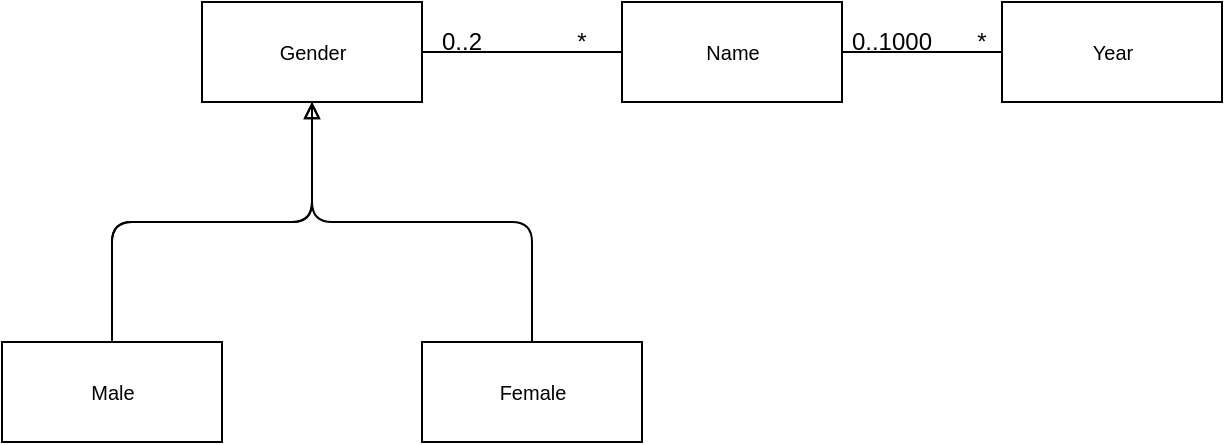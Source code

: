 <mxfile version="14.5.3" type="github">
  <diagram id="uhoMKyaDGcmuzJmcMZ8e" name="Page-1">
    <mxGraphModel dx="1038" dy="580" grid="1" gridSize="10" guides="1" tooltips="1" connect="1" arrows="1" fold="1" page="1" pageScale="1" pageWidth="827" pageHeight="1169" math="0" shadow="0">
      <root>
        <mxCell id="0" />
        <mxCell id="1" parent="0" />
        <mxCell id="Nkv6GfmgOxpyfntVbdO0-75" value="" style="edgeStyle=orthogonalEdgeStyle;rounded=1;orthogonalLoop=1;jettySize=auto;html=1;startArrow=none;startFill=0;startSize=6;endArrow=none;endFill=0;strokeColor=#000000;strokeWidth=1;fontSize=10;" parent="1" source="Nkv6GfmgOxpyfntVbdO0-73" target="Nkv6GfmgOxpyfntVbdO0-74" edge="1">
          <mxGeometry relative="1" as="geometry" />
        </mxCell>
        <mxCell id="Nkv6GfmgOxpyfntVbdO0-79" value="" style="edgeStyle=orthogonalEdgeStyle;rounded=1;orthogonalLoop=1;jettySize=auto;html=1;startArrow=none;startFill=0;startSize=6;endArrow=none;endFill=0;strokeColor=#000000;strokeWidth=1;fontSize=10;" parent="1" source="Nkv6GfmgOxpyfntVbdO0-73" target="Nkv6GfmgOxpyfntVbdO0-78" edge="1">
          <mxGeometry relative="1" as="geometry" />
        </mxCell>
        <mxCell id="Nkv6GfmgOxpyfntVbdO0-80" value="" style="edgeStyle=orthogonalEdgeStyle;rounded=1;orthogonalLoop=1;jettySize=auto;html=1;startArrow=block;startFill=0;startSize=6;endArrow=none;endFill=0;strokeColor=#000000;strokeWidth=1;fontSize=10;" parent="1" source="Nkv6GfmgOxpyfntVbdO0-73" target="Nkv6GfmgOxpyfntVbdO0-78" edge="1">
          <mxGeometry relative="1" as="geometry" />
        </mxCell>
        <mxCell id="Nkv6GfmgOxpyfntVbdO0-82" value="" style="edgeStyle=orthogonalEdgeStyle;rounded=1;orthogonalLoop=1;jettySize=auto;html=1;startArrow=block;startFill=0;startSize=6;endArrow=none;endFill=0;strokeColor=#000000;strokeWidth=1;fontSize=10;" parent="1" source="Nkv6GfmgOxpyfntVbdO0-73" target="Nkv6GfmgOxpyfntVbdO0-81" edge="1">
          <mxGeometry relative="1" as="geometry" />
        </mxCell>
        <mxCell id="Nkv6GfmgOxpyfntVbdO0-73" value="Gender" style="html=1;fontSize=10;" parent="1" vertex="1">
          <mxGeometry x="130" y="330" width="110" height="50" as="geometry" />
        </mxCell>
        <mxCell id="Nkv6GfmgOxpyfntVbdO0-77" value="" style="edgeStyle=orthogonalEdgeStyle;rounded=1;orthogonalLoop=1;jettySize=auto;html=1;startArrow=none;startFill=0;startSize=6;endArrow=none;endFill=0;strokeColor=#000000;strokeWidth=1;fontSize=10;" parent="1" source="Nkv6GfmgOxpyfntVbdO0-74" target="Nkv6GfmgOxpyfntVbdO0-76" edge="1">
          <mxGeometry relative="1" as="geometry" />
        </mxCell>
        <mxCell id="Nkv6GfmgOxpyfntVbdO0-74" value="Name" style="html=1;fontSize=10;" parent="1" vertex="1">
          <mxGeometry x="340" y="330" width="110" height="50" as="geometry" />
        </mxCell>
        <mxCell id="Nkv6GfmgOxpyfntVbdO0-76" value="Year" style="html=1;fontSize=10;" parent="1" vertex="1">
          <mxGeometry x="530" y="330" width="110" height="50" as="geometry" />
        </mxCell>
        <mxCell id="Nkv6GfmgOxpyfntVbdO0-78" value="Male" style="html=1;fontSize=10;" parent="1" vertex="1">
          <mxGeometry x="30" y="500" width="110" height="50" as="geometry" />
        </mxCell>
        <mxCell id="Nkv6GfmgOxpyfntVbdO0-81" value="Female" style="html=1;fontSize=10;" parent="1" vertex="1">
          <mxGeometry x="240" y="500" width="110" height="50" as="geometry" />
        </mxCell>
        <mxCell id="SR0_ICi-4jaHeDzFaKAb-1" value="0..1000" style="text;html=1;strokeColor=none;fillColor=none;align=center;verticalAlign=middle;whiteSpace=wrap;rounded=0;" vertex="1" parent="1">
          <mxGeometry x="450" y="340" width="50" height="20" as="geometry" />
        </mxCell>
        <mxCell id="SR0_ICi-4jaHeDzFaKAb-3" value="*" style="text;html=1;strokeColor=none;fillColor=none;align=center;verticalAlign=middle;whiteSpace=wrap;rounded=0;" vertex="1" parent="1">
          <mxGeometry x="500" y="340" width="40" height="20" as="geometry" />
        </mxCell>
        <mxCell id="SR0_ICi-4jaHeDzFaKAb-4" value="0..2" style="text;html=1;strokeColor=none;fillColor=none;align=center;verticalAlign=middle;whiteSpace=wrap;rounded=0;" vertex="1" parent="1">
          <mxGeometry x="240" y="340" width="40" height="20" as="geometry" />
        </mxCell>
        <mxCell id="SR0_ICi-4jaHeDzFaKAb-5" value="*" style="text;html=1;strokeColor=none;fillColor=none;align=center;verticalAlign=middle;whiteSpace=wrap;rounded=0;" vertex="1" parent="1">
          <mxGeometry x="300" y="340" width="40" height="20" as="geometry" />
        </mxCell>
      </root>
    </mxGraphModel>
  </diagram>
</mxfile>

